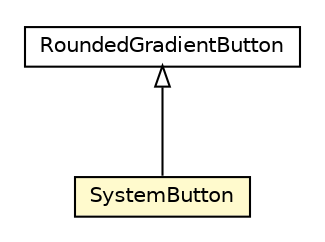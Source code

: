 #!/usr/local/bin/dot
#
# Class diagram 
# Generated by UMLGraph version R5_6-24-gf6e263 (http://www.umlgraph.org/)
#

digraph G {
	edge [fontname="Helvetica",fontsize=10,labelfontname="Helvetica",labelfontsize=10];
	node [fontname="Helvetica",fontsize=10,shape=plaintext];
	nodesep=0.25;
	ranksep=0.5;
	// org.universAAL.ui.gui.swing.bluesteelLAF.support.SystemButton
	c52723 [label=<<table title="org.universAAL.ui.gui.swing.bluesteelLAF.support.SystemButton" border="0" cellborder="1" cellspacing="0" cellpadding="2" port="p" bgcolor="lemonChiffon" href="./SystemButton.html">
		<tr><td><table border="0" cellspacing="0" cellpadding="1">
<tr><td align="center" balign="center"> SystemButton </td></tr>
		</table></td></tr>
		</table>>, URL="./SystemButton.html", fontname="Helvetica", fontcolor="black", fontsize=10.0];
	// org.universAAL.ui.gui.swing.bluesteelLAF.support.RoundedGradientButton
	c52724 [label=<<table title="org.universAAL.ui.gui.swing.bluesteelLAF.support.RoundedGradientButton" border="0" cellborder="1" cellspacing="0" cellpadding="2" port="p" href="./RoundedGradientButton.html">
		<tr><td><table border="0" cellspacing="0" cellpadding="1">
<tr><td align="center" balign="center"> RoundedGradientButton </td></tr>
		</table></td></tr>
		</table>>, URL="./RoundedGradientButton.html", fontname="Helvetica", fontcolor="black", fontsize=10.0];
	//org.universAAL.ui.gui.swing.bluesteelLAF.support.SystemButton extends org.universAAL.ui.gui.swing.bluesteelLAF.support.RoundedGradientButton
	c52724:p -> c52723:p [dir=back,arrowtail=empty];
}

